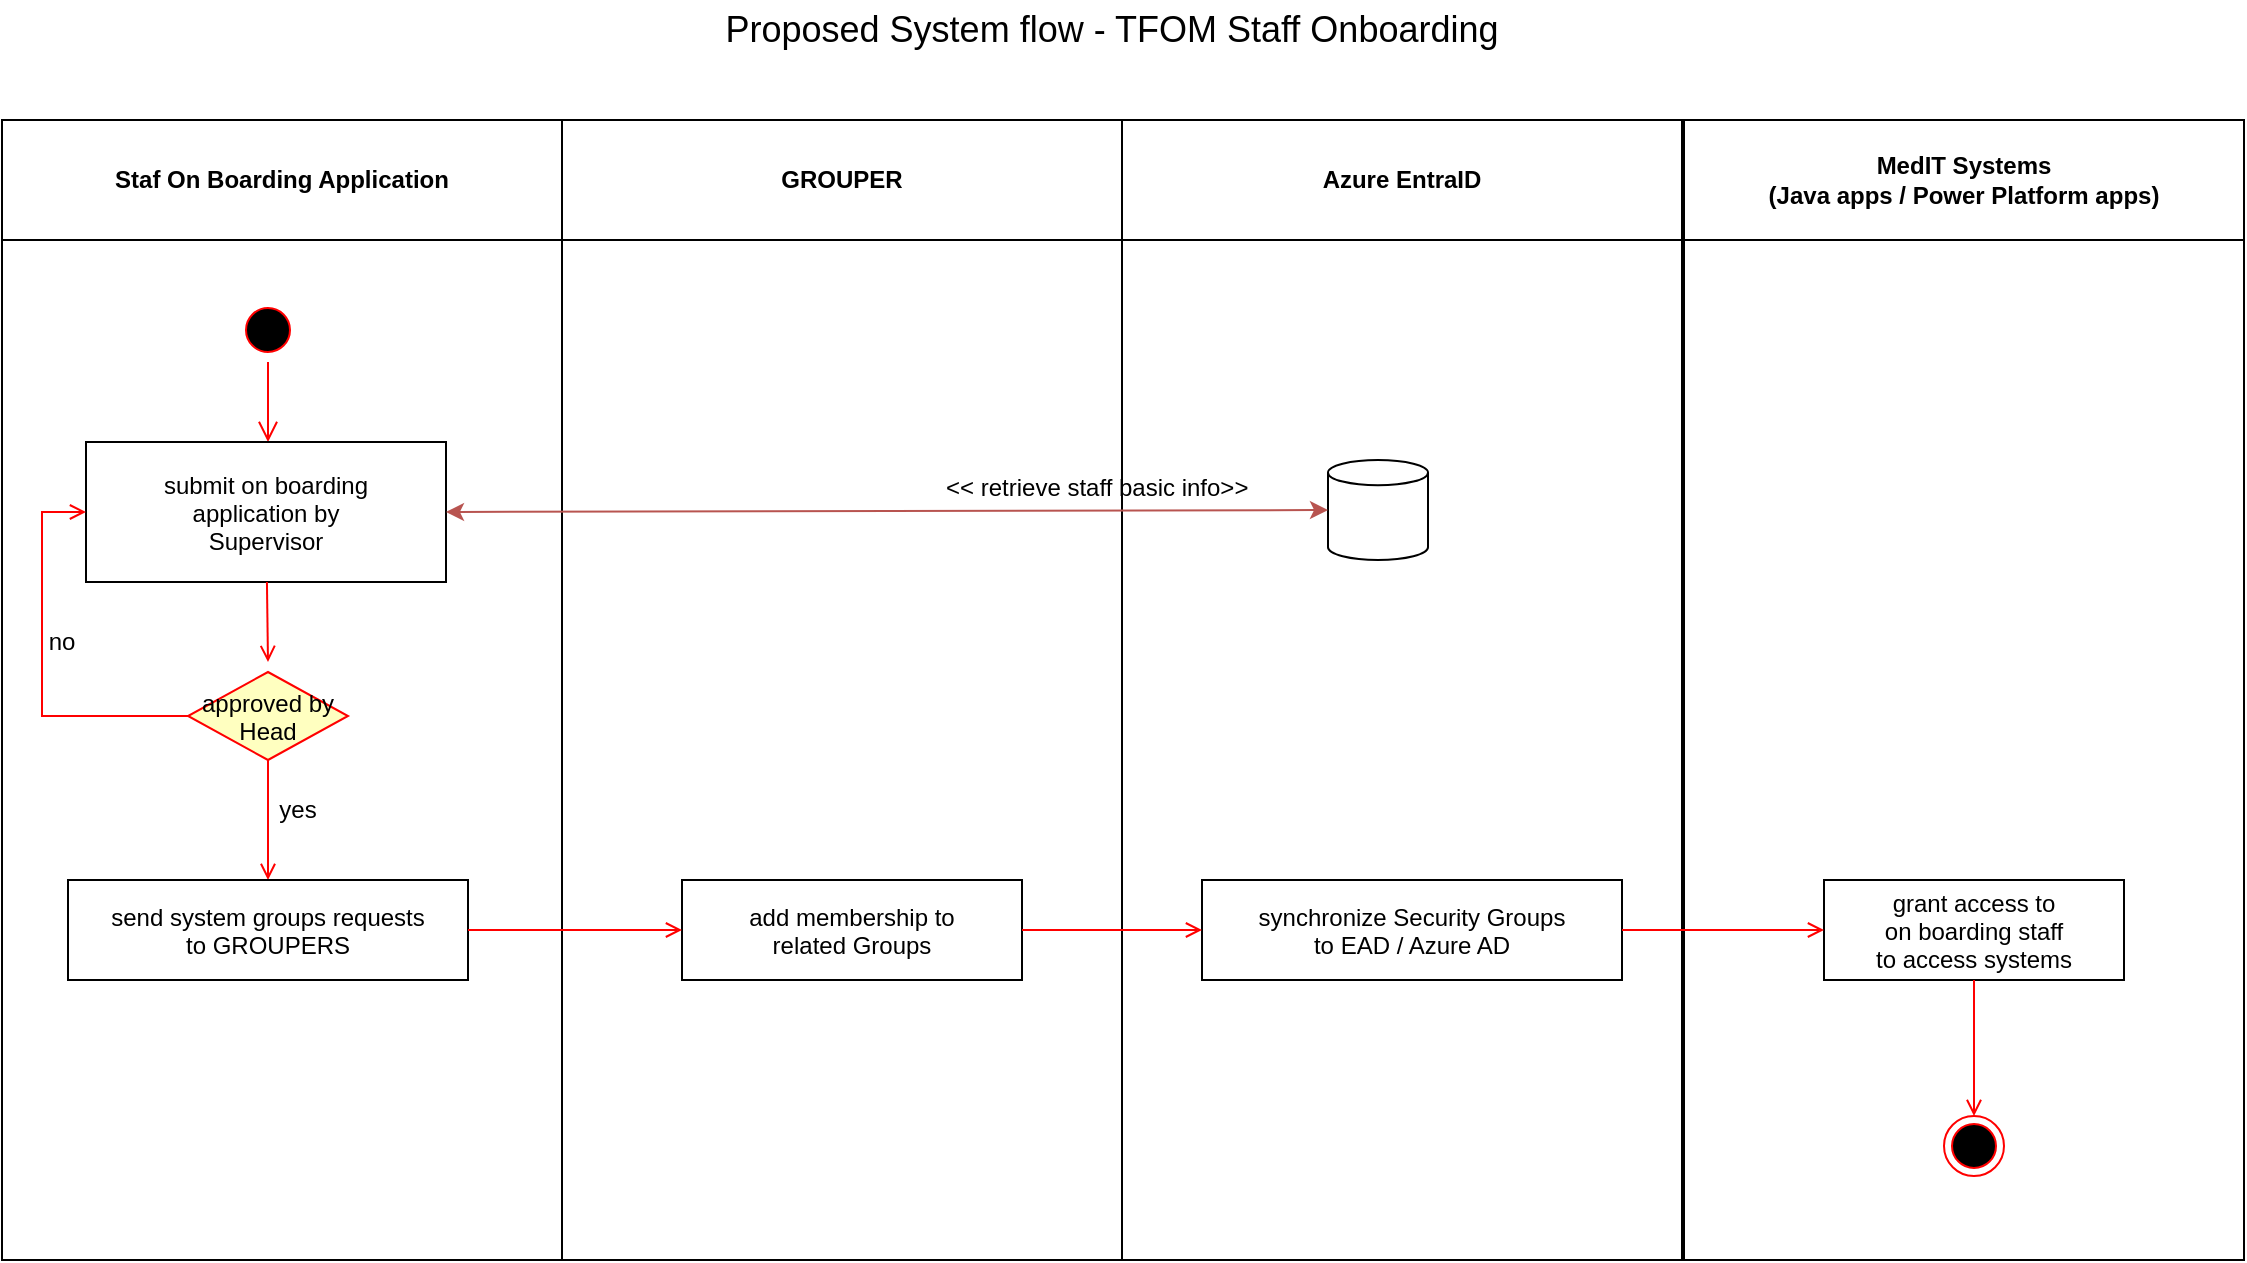 <mxfile version="23.0.2" type="github">
  <diagram name="Page-1" id="e7e014a7-5840-1c2e-5031-d8a46d1fe8dd">
    <mxGraphModel dx="1482" dy="760" grid="1" gridSize="10" guides="1" tooltips="1" connect="1" arrows="1" fold="1" page="1" pageScale="1" pageWidth="1169" pageHeight="826" background="none" math="0" shadow="0">
      <root>
        <mxCell id="0" />
        <mxCell id="1" parent="0" />
        <mxCell id="2" value="Staf On Boarding Application" style="swimlane;whiteSpace=wrap;startSize=60;" parent="1" vertex="1">
          <mxGeometry x="23" y="120" width="280" height="570" as="geometry" />
        </mxCell>
        <mxCell id="5" value="" style="ellipse;shape=startState;fillColor=#000000;strokeColor=#ff0000;" parent="2" vertex="1">
          <mxGeometry x="118" y="90" width="30" height="30" as="geometry" />
        </mxCell>
        <mxCell id="6" value="" style="edgeStyle=elbowEdgeStyle;elbow=horizontal;verticalAlign=bottom;endArrow=open;endSize=8;strokeColor=#FF0000;endFill=1;rounded=0" parent="2" target="7" edge="1">
          <mxGeometry x="100" y="40" as="geometry">
            <mxPoint x="133" y="161" as="targetPoint" />
            <mxPoint x="133" y="121" as="sourcePoint" />
          </mxGeometry>
        </mxCell>
        <mxCell id="7" value="submit on boarding&#xa;application by &#xa;Supervisor" style="" parent="2" vertex="1">
          <mxGeometry x="42" y="161" width="180" height="70" as="geometry" />
        </mxCell>
        <mxCell id="9" value="" style="endArrow=open;strokeColor=#FF0000;endFill=1;rounded=0" parent="2" source="7" edge="1">
          <mxGeometry relative="1" as="geometry">
            <mxPoint x="133" y="271" as="targetPoint" />
          </mxGeometry>
        </mxCell>
        <mxCell id="oTjzKzDoYP32wAgAro-r-50" value="approved by&#xa;Head" style="rhombus;fillColor=#ffffc0;strokeColor=#ff0000;" parent="2" vertex="1">
          <mxGeometry x="93" y="276" width="80" height="44" as="geometry" />
        </mxCell>
        <mxCell id="35" value="" style="edgeStyle=elbowEdgeStyle;elbow=horizontal;strokeColor=#FF0000;endArrow=open;endFill=1;rounded=0;exitX=0;exitY=0.5;exitDx=0;exitDy=0;entryX=0;entryY=0.5;entryDx=0;entryDy=0;" parent="2" source="oTjzKzDoYP32wAgAro-r-50" target="7" edge="1">
          <mxGeometry width="100" height="100" relative="1" as="geometry">
            <mxPoint x="88" y="291" as="sourcePoint" />
            <mxPoint x="30" y="200" as="targetPoint" />
            <Array as="points">
              <mxPoint x="20" y="250" />
            </Array>
          </mxGeometry>
        </mxCell>
        <mxCell id="20" value="" style="endArrow=open;strokeColor=#FF0000;endFill=1;rounded=0;exitX=0.5;exitY=1;exitDx=0;exitDy=0;entryX=0.5;entryY=0;entryDx=0;entryDy=0;" parent="2" source="oTjzKzDoYP32wAgAro-r-50" target="oTjzKzDoYP32wAgAro-r-56" edge="1">
          <mxGeometry relative="1" as="geometry">
            <mxPoint x="173" y="295.55" as="sourcePoint" />
            <mxPoint x="128" y="370" as="targetPoint" />
          </mxGeometry>
        </mxCell>
        <mxCell id="oTjzKzDoYP32wAgAro-r-56" value="send system groups requests &#xa;to GROUPERS" style="" parent="2" vertex="1">
          <mxGeometry x="33" y="380" width="200" height="50" as="geometry" />
        </mxCell>
        <mxCell id="oTjzKzDoYP32wAgAro-r-66" value="no" style="text;html=1;strokeColor=none;fillColor=none;align=center;verticalAlign=middle;whiteSpace=wrap;rounded=0;" parent="2" vertex="1">
          <mxGeometry y="246" width="60" height="30" as="geometry" />
        </mxCell>
        <mxCell id="oTjzKzDoYP32wAgAro-r-67" value="yes" style="text;html=1;strokeColor=none;fillColor=none;align=center;verticalAlign=middle;whiteSpace=wrap;rounded=0;" parent="2" vertex="1">
          <mxGeometry x="118" y="330" width="60" height="30" as="geometry" />
        </mxCell>
        <mxCell id="3" value="GROUPER" style="swimlane;whiteSpace=wrap;startSize=60;" parent="1" vertex="1">
          <mxGeometry x="303" y="120" width="280" height="570" as="geometry">
            <mxRectangle x="303" y="120" width="100" height="60" as="alternateBounds" />
          </mxGeometry>
        </mxCell>
        <mxCell id="33" value="add membership to &#xa;related Groups" style="" parent="3" vertex="1">
          <mxGeometry x="60" y="380" width="170" height="50" as="geometry" />
        </mxCell>
        <mxCell id="oTjzKzDoYP32wAgAro-r-64" value="&amp;lt;&amp;lt; retrieve staff basic info&amp;gt;&amp;gt;" style="text;whiteSpace=wrap;html=1;" parent="3" vertex="1">
          <mxGeometry x="190" y="170" width="200" height="50" as="geometry" />
        </mxCell>
        <mxCell id="4" value="Azure EntraID" style="swimlane;whiteSpace=wrap;startSize=60;" parent="1" vertex="1">
          <mxGeometry x="583" y="120" width="280" height="570" as="geometry" />
        </mxCell>
        <mxCell id="oTjzKzDoYP32wAgAro-r-52" value="synchronize Security Groups &#xa;to EAD / Azure AD" style="" parent="4" vertex="1">
          <mxGeometry x="40" y="380" width="210" height="50" as="geometry" />
        </mxCell>
        <mxCell id="oTjzKzDoYP32wAgAro-r-60" value="" style="shape=cylinder3;whiteSpace=wrap;html=1;boundedLbl=1;backgroundOutline=1;size=6.316;" parent="4" vertex="1">
          <mxGeometry x="103" y="170" width="50" height="50" as="geometry" />
        </mxCell>
        <mxCell id="oTjzKzDoYP32wAgAro-r-41" value="MedIT Systems&#xa;(Java apps / Power Platform apps)" style="swimlane;whiteSpace=wrap;startSize=60;" parent="1" vertex="1">
          <mxGeometry x="864" y="120" width="280" height="570" as="geometry" />
        </mxCell>
        <mxCell id="oTjzKzDoYP32wAgAro-r-42" value="grant access to &#xa;on boarding staff &#xa;to access systems" style="" parent="oTjzKzDoYP32wAgAro-r-41" vertex="1">
          <mxGeometry x="70" y="380" width="150" height="50" as="geometry" />
        </mxCell>
        <mxCell id="oTjzKzDoYP32wAgAro-r-45" value="" style="ellipse;shape=endState;fillColor=#000000;strokeColor=#ff0000" parent="oTjzKzDoYP32wAgAro-r-41" vertex="1">
          <mxGeometry x="130" y="498" width="30" height="30" as="geometry" />
        </mxCell>
        <mxCell id="oTjzKzDoYP32wAgAro-r-58" value="" style="endArrow=open;strokeColor=#FF0000;endFill=1;rounded=0;entryX=0.5;entryY=0;entryDx=0;entryDy=0;exitX=0.5;exitY=1;exitDx=0;exitDy=0;" parent="oTjzKzDoYP32wAgAro-r-41" source="oTjzKzDoYP32wAgAro-r-42" target="oTjzKzDoYP32wAgAro-r-45" edge="1">
          <mxGeometry relative="1" as="geometry">
            <mxPoint x="149" y="460" as="sourcePoint" />
            <mxPoint x="172" y="461" as="targetPoint" />
          </mxGeometry>
        </mxCell>
        <mxCell id="oTjzKzDoYP32wAgAro-r-47" value="Proposed System flow - TFOM Staff Onboarding" style="text;html=1;strokeColor=none;fillColor=none;align=center;verticalAlign=middle;whiteSpace=wrap;rounded=0;fontSize=18;" parent="1" vertex="1">
          <mxGeometry x="23" y="60" width="1110" height="30" as="geometry" />
        </mxCell>
        <mxCell id="17" value="" style="endArrow=open;strokeColor=#FF0000;endFill=1;rounded=0;exitX=1;exitY=0.5;exitDx=0;exitDy=0;entryX=0;entryY=0.5;entryDx=0;entryDy=0;" parent="1" source="33" target="oTjzKzDoYP32wAgAro-r-52" edge="1">
          <mxGeometry relative="1" as="geometry">
            <mxPoint x="603" y="451" as="targetPoint" />
          </mxGeometry>
        </mxCell>
        <mxCell id="oTjzKzDoYP32wAgAro-r-55" value="" style="endArrow=open;strokeColor=#FF0000;endFill=1;rounded=0;exitX=1;exitY=0.5;exitDx=0;exitDy=0;entryX=0;entryY=0.5;entryDx=0;entryDy=0;" parent="1" source="oTjzKzDoYP32wAgAro-r-52" target="oTjzKzDoYP32wAgAro-r-42" edge="1">
          <mxGeometry relative="1" as="geometry">
            <mxPoint x="793" y="415.55" as="sourcePoint" />
            <mxPoint x="933" y="415.55" as="targetPoint" />
          </mxGeometry>
        </mxCell>
        <mxCell id="oTjzKzDoYP32wAgAro-r-63" value="" style="endArrow=classic;startArrow=classic;html=1;rounded=0;entryX=0;entryY=0.5;entryDx=0;entryDy=0;entryPerimeter=0;exitX=1;exitY=0.5;exitDx=0;exitDy=0;strokeColor=#b85450;fillColor=#f8cecc;" parent="1" source="7" target="oTjzKzDoYP32wAgAro-r-60" edge="1">
          <mxGeometry width="50" height="50" relative="1" as="geometry">
            <mxPoint x="613" y="400" as="sourcePoint" />
            <mxPoint x="663" y="350" as="targetPoint" />
          </mxGeometry>
        </mxCell>
        <mxCell id="oTjzKzDoYP32wAgAro-r-59" value="" style="endArrow=open;strokeColor=#FF0000;endFill=1;rounded=0;exitX=1;exitY=0.5;exitDx=0;exitDy=0;" parent="1" source="oTjzKzDoYP32wAgAro-r-56" target="33" edge="1">
          <mxGeometry relative="1" as="geometry">
            <mxPoint x="263" y="525" as="sourcePoint" />
            <mxPoint x="353" y="524.55" as="targetPoint" />
          </mxGeometry>
        </mxCell>
      </root>
    </mxGraphModel>
  </diagram>
</mxfile>
